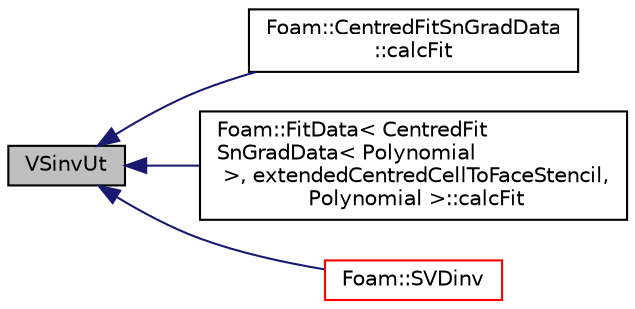digraph "VSinvUt"
{
  bgcolor="transparent";
  edge [fontname="Helvetica",fontsize="10",labelfontname="Helvetica",labelfontsize="10"];
  node [fontname="Helvetica",fontsize="10",shape=record];
  rankdir="LR";
  Node42 [label="VSinvUt",height=0.2,width=0.4,color="black", fillcolor="grey75", style="filled", fontcolor="black"];
  Node42 -> Node43 [dir="back",color="midnightblue",fontsize="10",style="solid",fontname="Helvetica"];
  Node43 [label="Foam::CentredFitSnGradData\l::calcFit",height=0.2,width=0.4,color="black",URL="$a23405.html#a41361d5f8c5e64ad06c0a3a5883201af",tooltip="Calculate the fit for the specified face and set the coefficients. "];
  Node42 -> Node44 [dir="back",color="midnightblue",fontsize="10",style="solid",fontname="Helvetica"];
  Node44 [label="Foam::FitData\< CentredFit\lSnGradData\< Polynomial\l \>, extendedCentredCellToFaceStencil,\l Polynomial \>::calcFit",height=0.2,width=0.4,color="black",URL="$a24001.html#a8f269524f4ee2469cadc4d3e7a2e9859",tooltip="Calculate the fit for the specified face and set the coefficients. "];
  Node42 -> Node45 [dir="back",color="midnightblue",fontsize="10",style="solid",fontname="Helvetica"];
  Node45 [label="Foam::SVDinv",height=0.2,width=0.4,color="red",URL="$a21851.html#a9a97d1c1552774382e65a4756b82cab6",tooltip="Return the inverse of matrix A using SVD. "];
}
